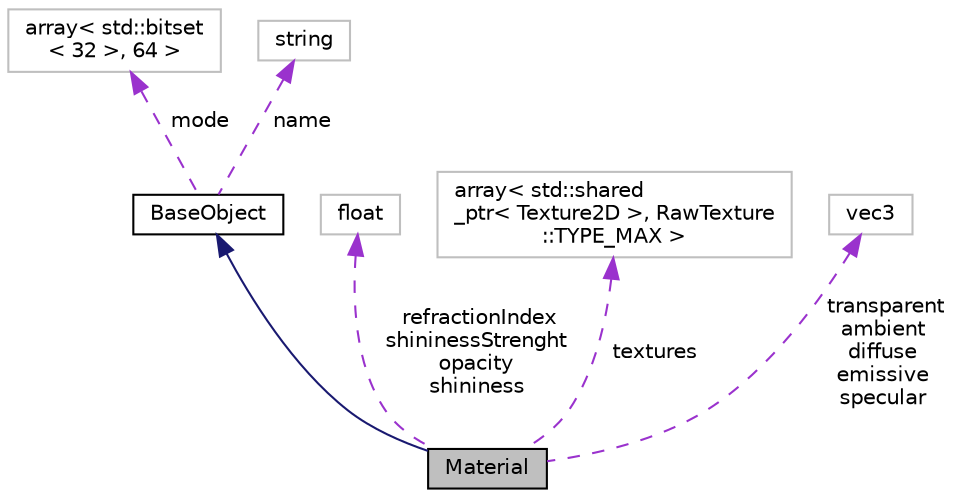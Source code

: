 digraph "Material"
{
 // INTERACTIVE_SVG=YES
 // LATEX_PDF_SIZE
  edge [fontname="Helvetica",fontsize="10",labelfontname="Helvetica",labelfontsize="10"];
  node [fontname="Helvetica",fontsize="10",shape=record];
  Node1 [label="Material",height=0.2,width=0.4,color="black", fillcolor="grey75", style="filled", fontcolor="black",tooltip="Contains parameters that describe a material properties. Its usually bound to a Mesh for rendering."];
  Node2 -> Node1 [dir="back",color="midnightblue",fontsize="10",style="solid",fontname="Helvetica"];
  Node2 [label="BaseObject",height=0.2,width=0.4,color="black", fillcolor="white", style="filled",URL="$class_base_object.html",tooltip=" "];
  Node3 -> Node2 [dir="back",color="darkorchid3",fontsize="10",style="dashed",label=" mode" ,fontname="Helvetica"];
  Node3 [label="array\< std::bitset\l\< 32 \>, 64 \>",height=0.2,width=0.4,color="grey75", fillcolor="white", style="filled",tooltip=" "];
  Node4 -> Node2 [dir="back",color="darkorchid3",fontsize="10",style="dashed",label=" name" ,fontname="Helvetica"];
  Node4 [label="string",height=0.2,width=0.4,color="grey75", fillcolor="white", style="filled",tooltip=" "];
  Node5 -> Node1 [dir="back",color="darkorchid3",fontsize="10",style="dashed",label=" refractionIndex\nshininessStrenght\nopacity\nshininess" ,fontname="Helvetica"];
  Node5 [label="float",height=0.2,width=0.4,color="grey75", fillcolor="white", style="filled",tooltip=" "];
  Node6 -> Node1 [dir="back",color="darkorchid3",fontsize="10",style="dashed",label=" textures" ,fontname="Helvetica"];
  Node6 [label="array\< std::shared\l_ptr\< Texture2D \>, RawTexture\l::TYPE_MAX \>",height=0.2,width=0.4,color="grey75", fillcolor="white", style="filled",tooltip=" "];
  Node7 -> Node1 [dir="back",color="darkorchid3",fontsize="10",style="dashed",label=" transparent\nambient\ndiffuse\nemissive\nspecular" ,fontname="Helvetica"];
  Node7 [label="vec3",height=0.2,width=0.4,color="grey75", fillcolor="white", style="filled",tooltip=" "];
}

